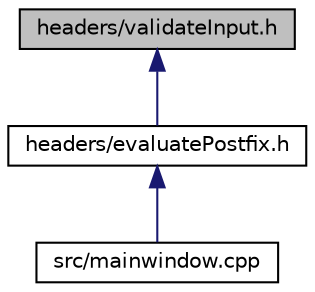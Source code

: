 digraph "headers/validateInput.h"
{
 // LATEX_PDF_SIZE
  edge [fontname="Helvetica",fontsize="10",labelfontname="Helvetica",labelfontsize="10"];
  node [fontname="Helvetica",fontsize="10",shape=record];
  Node1 [label="headers/validateInput.h",height=0.2,width=0.4,color="black", fillcolor="grey75", style="filled", fontcolor="black",tooltip="This file contains the function prototypes for the validateInput.cpp file."];
  Node1 -> Node2 [dir="back",color="midnightblue",fontsize="10",style="solid",fontname="Helvetica"];
  Node2 [label="headers/evaluatePostfix.h",height=0.2,width=0.4,color="black", fillcolor="white", style="filled",URL="$evaluatePostfix_8h.html",tooltip="This File contains the function to evaluate the postfix expression."];
  Node2 -> Node3 [dir="back",color="midnightblue",fontsize="10",style="solid",fontname="Helvetica"];
  Node3 [label="src/mainwindow.cpp",height=0.2,width=0.4,color="black", fillcolor="white", style="filled",URL="$mainwindow_8cpp.html",tooltip="This file is responsible for the main window of the application."];
}
